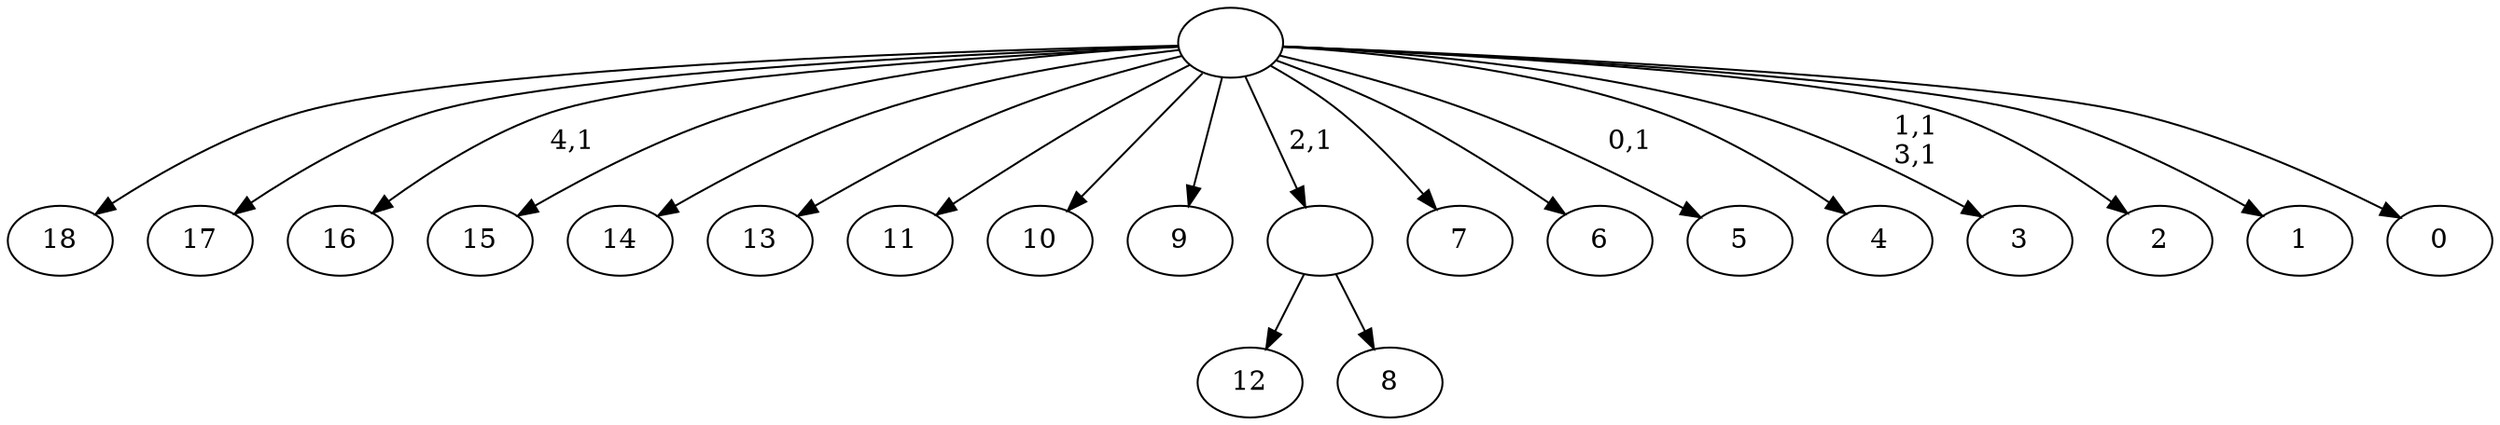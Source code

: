 digraph T {
	24 [label="18"]
	23 [label="17"]
	22 [label="16"]
	20 [label="15"]
	19 [label="14"]
	18 [label="13"]
	17 [label="12"]
	16 [label="11"]
	15 [label="10"]
	14 [label="9"]
	13 [label="8"]
	12 [label=""]
	11 [label="7"]
	10 [label="6"]
	9 [label="5"]
	7 [label="4"]
	6 [label="3"]
	3 [label="2"]
	2 [label="1"]
	1 [label="0"]
	0 [label=""]
	12 -> 17 [label=""]
	12 -> 13 [label=""]
	0 -> 6 [label="1,1\n3,1"]
	0 -> 9 [label="0,1"]
	0 -> 22 [label="4,1"]
	0 -> 24 [label=""]
	0 -> 23 [label=""]
	0 -> 20 [label=""]
	0 -> 19 [label=""]
	0 -> 18 [label=""]
	0 -> 16 [label=""]
	0 -> 15 [label=""]
	0 -> 14 [label=""]
	0 -> 12 [label="2,1"]
	0 -> 11 [label=""]
	0 -> 10 [label=""]
	0 -> 7 [label=""]
	0 -> 3 [label=""]
	0 -> 2 [label=""]
	0 -> 1 [label=""]
}

